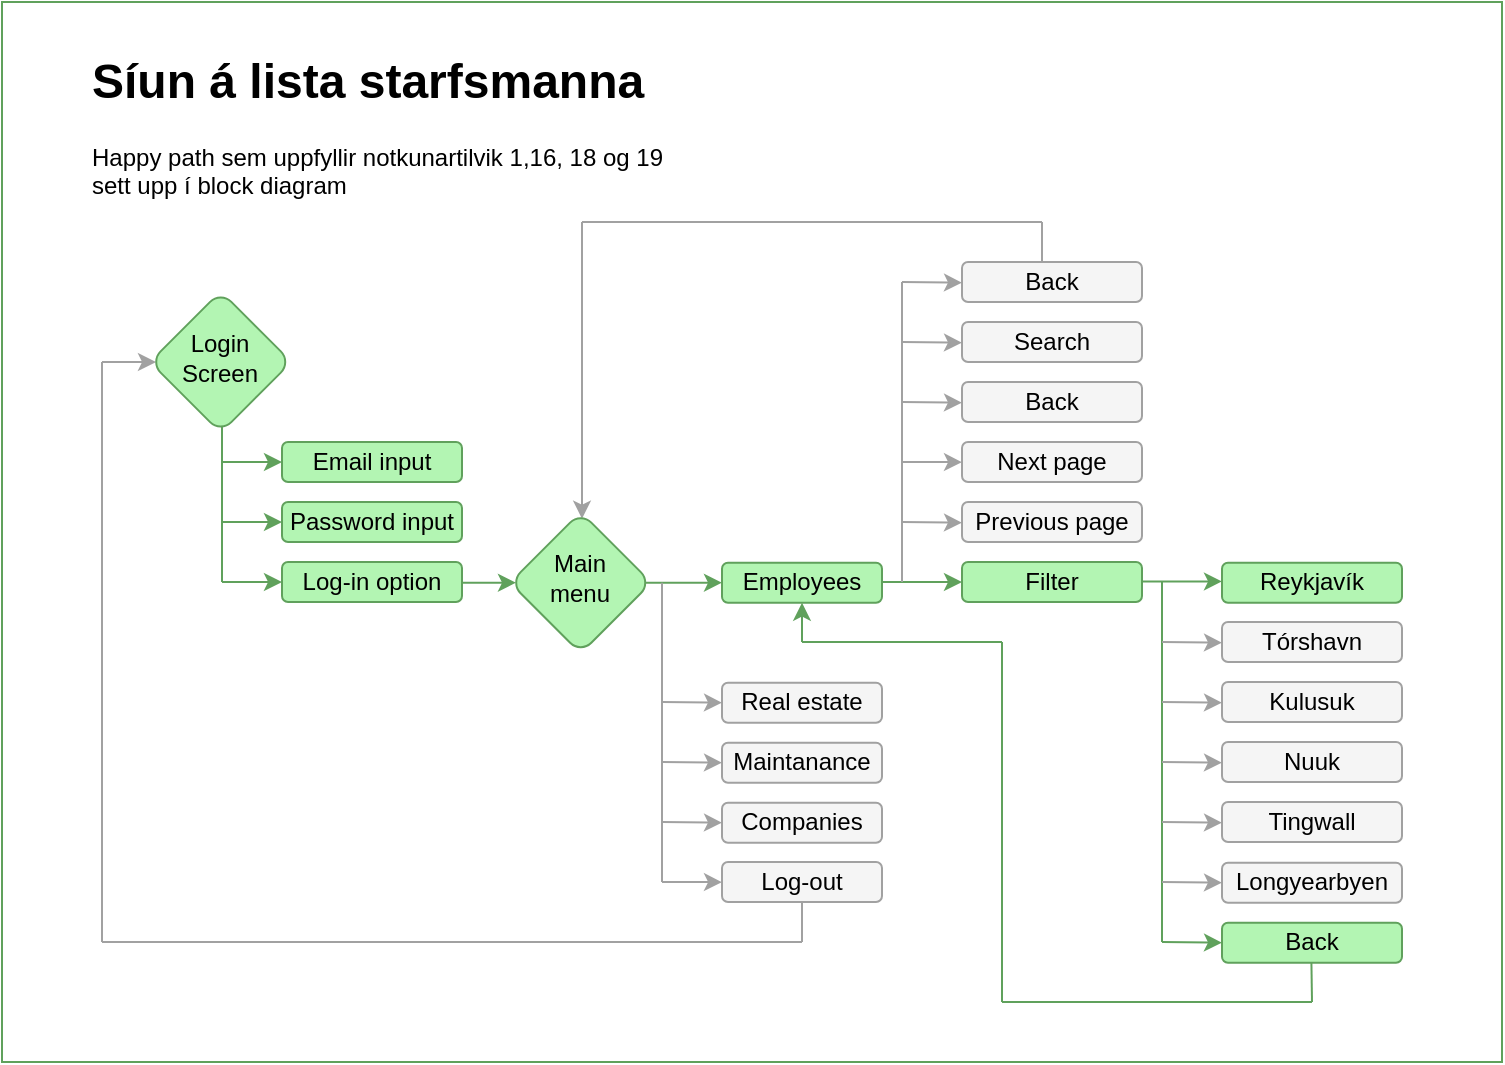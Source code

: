 <mxfile version="15.8.3" type="device"><diagram id="TfNnC_xB2ZVWpbqbb6V1" name="Page-1"><mxGraphModel dx="1996" dy="1654" grid="1" gridSize="10" guides="1" tooltips="1" connect="1" arrows="1" fold="1" page="1" pageScale="1" pageWidth="850" pageHeight="1100" math="0" shadow="0"><root><mxCell id="0"/><mxCell id="1" parent="0"/><mxCell id="5kz0SOrg-EB1iC0luWqF-140" value="" style="rounded=0;whiteSpace=wrap;html=1;strokeColor=#60A15C;fillColor=#FFFFFF;align=left;" vertex="1" parent="1"><mxGeometry x="-20" y="-10" width="750" height="530" as="geometry"/></mxCell><mxCell id="5kz0SOrg-EB1iC0luWqF-76" value="" style="endArrow=classic;html=1;rounded=0;strokeColor=#60A15C;fillColor=#E3E3E3;" edge="1" parent="1"><mxGeometry width="50" height="50" relative="1" as="geometry"><mxPoint x="525" y="279.71" as="sourcePoint"/><mxPoint x="590" y="279.71" as="targetPoint"/></mxGeometry></mxCell><mxCell id="5kz0SOrg-EB1iC0luWqF-39" value="" style="endArrow=classic;html=1;rounded=0;strokeColor=#60A15C;fillColor=#E3E3E3;" edge="1" parent="1"><mxGeometry width="50" height="50" relative="1" as="geometry"><mxPoint x="283" y="280.36" as="sourcePoint"/><mxPoint x="340" y="280.36" as="targetPoint"/></mxGeometry></mxCell><mxCell id="5kz0SOrg-EB1iC0luWqF-35" value="" style="endArrow=none;html=1;rounded=0;strokeColor=#60A15C;fillColor=#E3E3E3;" edge="1" parent="1"><mxGeometry width="50" height="50" relative="1" as="geometry"><mxPoint x="90" y="280" as="sourcePoint"/><mxPoint x="90" y="190" as="targetPoint"/></mxGeometry></mxCell><mxCell id="5kz0SOrg-EB1iC0luWqF-36" value="" style="endArrow=classic;html=1;rounded=0;strokeColor=#60A15C;fillColor=#E3E3E3;" edge="1" parent="1"><mxGeometry width="50" height="50" relative="1" as="geometry"><mxPoint x="180" y="280.36" as="sourcePoint"/><mxPoint x="237" y="280.36" as="targetPoint"/></mxGeometry></mxCell><mxCell id="5kz0SOrg-EB1iC0luWqF-32" value="" style="endArrow=classic;html=1;rounded=0;strokeColor=#60A15C;fillColor=#E3E3E3;" edge="1" parent="1"><mxGeometry width="50" height="50" relative="1" as="geometry"><mxPoint x="90" y="220" as="sourcePoint"/><mxPoint x="120" y="220" as="targetPoint"/></mxGeometry></mxCell><mxCell id="5kz0SOrg-EB1iC0luWqF-1" value="&lt;h1&gt;Síun á lista starfsmanna&amp;nbsp;&lt;/h1&gt;&lt;p&gt;Happy path sem uppfyllir notkunartilvik 1,16, 18 og 19 sett upp í block diagram&lt;/p&gt;" style="text;html=1;strokeColor=none;fillColor=none;spacing=5;spacingTop=-20;whiteSpace=wrap;overflow=hidden;rounded=0;" vertex="1" parent="1"><mxGeometry x="20" y="10" width="300" height="120" as="geometry"/></mxCell><mxCell id="5kz0SOrg-EB1iC0luWqF-6" value="Log-in option" style="rounded=1;whiteSpace=wrap;html=1;fillColor=#B3F5B3;strokeColor=#60A15C;" vertex="1" parent="1"><mxGeometry x="120" y="270" width="90" height="20" as="geometry"/></mxCell><mxCell id="5kz0SOrg-EB1iC0luWqF-8" value="Email input" style="rounded=1;whiteSpace=wrap;html=1;fillColor=#B3F5B3;strokeColor=#60A15C;" vertex="1" parent="1"><mxGeometry x="120" y="210" width="90" height="20" as="geometry"/></mxCell><mxCell id="5kz0SOrg-EB1iC0luWqF-17" value="Password input" style="rounded=1;whiteSpace=wrap;html=1;fillColor=#B3F5B3;strokeColor=#60A15C;" vertex="1" parent="1"><mxGeometry x="120" y="240" width="90" height="20" as="geometry"/></mxCell><mxCell id="5kz0SOrg-EB1iC0luWqF-23" value="Employees" style="rounded=1;whiteSpace=wrap;html=1;fillColor=#B3F5B3;strokeColor=#60A15C;" vertex="1" parent="1"><mxGeometry x="340" y="270.36" width="80" height="20" as="geometry"/></mxCell><mxCell id="5kz0SOrg-EB1iC0luWqF-33" value="" style="endArrow=classic;html=1;rounded=0;strokeColor=#60A15C;fillColor=#E3E3E3;" edge="1" parent="1"><mxGeometry width="50" height="50" relative="1" as="geometry"><mxPoint x="90" y="250" as="sourcePoint"/><mxPoint x="120" y="250" as="targetPoint"/></mxGeometry></mxCell><mxCell id="5kz0SOrg-EB1iC0luWqF-34" value="" style="endArrow=classic;html=1;rounded=0;strokeColor=#60A15C;fillColor=#E3E3E3;" edge="1" parent="1"><mxGeometry width="50" height="50" relative="1" as="geometry"><mxPoint x="90" y="280" as="sourcePoint"/><mxPoint x="120" y="280" as="targetPoint"/></mxGeometry></mxCell><mxCell id="5kz0SOrg-EB1iC0luWqF-40" value="Real estate" style="rounded=1;whiteSpace=wrap;html=1;fillColor=#F5F5F5;strokeColor=#A1A1A1;" vertex="1" parent="1"><mxGeometry x="340" y="330.36" width="80" height="20" as="geometry"/></mxCell><mxCell id="5kz0SOrg-EB1iC0luWqF-41" value="Maintanance" style="rounded=1;whiteSpace=wrap;html=1;fillColor=#F5F5F5;strokeColor=#A1A1A1;" vertex="1" parent="1"><mxGeometry x="340" y="360.36" width="80" height="20" as="geometry"/></mxCell><mxCell id="5kz0SOrg-EB1iC0luWqF-44" value="Log-out" style="rounded=1;whiteSpace=wrap;html=1;fillColor=#F5F5F5;strokeColor=#A1A1A1;" vertex="1" parent="1"><mxGeometry x="340" y="420" width="80" height="20" as="geometry"/></mxCell><mxCell id="5kz0SOrg-EB1iC0luWqF-45" value="" style="endArrow=classic;html=1;rounded=0;strokeColor=#A1A1A1;fillColor=#E3E3E3;" edge="1" parent="1"><mxGeometry width="50" height="50" relative="1" as="geometry"><mxPoint x="310" y="340" as="sourcePoint"/><mxPoint x="340" y="340.36" as="targetPoint"/></mxGeometry></mxCell><mxCell id="5kz0SOrg-EB1iC0luWqF-46" value="" style="endArrow=classic;html=1;rounded=0;strokeColor=#A1A1A1;fillColor=#E3E3E3;" edge="1" parent="1"><mxGeometry width="50" height="50" relative="1" as="geometry"><mxPoint x="310" y="370" as="sourcePoint"/><mxPoint x="340" y="370.36" as="targetPoint"/></mxGeometry></mxCell><mxCell id="5kz0SOrg-EB1iC0luWqF-50" value="" style="endArrow=none;html=1;rounded=0;strokeColor=#A1A1A1;fillColor=#E3E3E3;" edge="1" parent="1"><mxGeometry width="50" height="50" relative="1" as="geometry"><mxPoint x="30" y="460" as="sourcePoint"/><mxPoint x="30" y="170" as="targetPoint"/></mxGeometry></mxCell><mxCell id="5kz0SOrg-EB1iC0luWqF-51" value="" style="endArrow=classic;html=1;rounded=0;strokeColor=#A1A1A1;fillColor=#E3E3E3;" edge="1" parent="1"><mxGeometry width="50" height="50" relative="1" as="geometry"><mxPoint x="30" y="170" as="sourcePoint"/><mxPoint x="57" y="170" as="targetPoint"/></mxGeometry></mxCell><mxCell id="5kz0SOrg-EB1iC0luWqF-53" value="" style="endArrow=none;html=1;rounded=0;strokeColor=#A1A1A1;fillColor=#E3E3E3;" edge="1" parent="1"><mxGeometry width="50" height="50" relative="1" as="geometry"><mxPoint x="30" y="460" as="sourcePoint"/><mxPoint x="380" y="460" as="targetPoint"/></mxGeometry></mxCell><mxCell id="5kz0SOrg-EB1iC0luWqF-54" value="" style="endArrow=none;html=1;rounded=0;strokeColor=#A1A1A1;fillColor=#E3E3E3;" edge="1" parent="1"><mxGeometry width="50" height="50" relative="1" as="geometry"><mxPoint x="310" y="430" as="sourcePoint"/><mxPoint x="310" y="280.36" as="targetPoint"/></mxGeometry></mxCell><mxCell id="5kz0SOrg-EB1iC0luWqF-55" value="" style="endArrow=classic;html=1;rounded=0;strokeColor=#A1A1A1;fillColor=#E3E3E3;" edge="1" parent="1"><mxGeometry width="50" height="50" relative="1" as="geometry"><mxPoint x="310" y="430" as="sourcePoint"/><mxPoint x="340" y="430.07" as="targetPoint"/></mxGeometry></mxCell><mxCell id="5kz0SOrg-EB1iC0luWqF-56" value="" style="endArrow=none;html=1;rounded=0;strokeColor=#A1A1A1;fillColor=#E3E3E3;" edge="1" parent="1"><mxGeometry width="50" height="50" relative="1" as="geometry"><mxPoint x="380" y="460" as="sourcePoint"/><mxPoint x="380" y="440" as="targetPoint"/></mxGeometry></mxCell><mxCell id="5kz0SOrg-EB1iC0luWqF-57" value="Search" style="rounded=1;whiteSpace=wrap;html=1;fillColor=#F5F5F5;strokeColor=#A1A1A1;" vertex="1" parent="1"><mxGeometry x="460" y="150" width="90" height="20" as="geometry"/></mxCell><mxCell id="5kz0SOrg-EB1iC0luWqF-58" value="Back" style="rounded=1;whiteSpace=wrap;html=1;fillColor=#F5F5F5;strokeColor=#A1A1A1;" vertex="1" parent="1"><mxGeometry x="460" y="180" width="90" height="20" as="geometry"/></mxCell><mxCell id="5kz0SOrg-EB1iC0luWqF-59" value="Next page" style="rounded=1;whiteSpace=wrap;html=1;fillColor=#F5F5F5;strokeColor=#A1A1A1;" vertex="1" parent="1"><mxGeometry x="460" y="210" width="90" height="20" as="geometry"/></mxCell><mxCell id="5kz0SOrg-EB1iC0luWqF-60" value="Previous page" style="rounded=1;whiteSpace=wrap;html=1;fillColor=#F5F5F5;strokeColor=#A1A1A1;" vertex="1" parent="1"><mxGeometry x="460" y="240" width="90" height="20" as="geometry"/></mxCell><mxCell id="5kz0SOrg-EB1iC0luWqF-61" value="Filter" style="rounded=1;whiteSpace=wrap;html=1;fillColor=#B3F5B3;strokeColor=#60A15C;" vertex="1" parent="1"><mxGeometry x="460" y="270" width="90" height="20" as="geometry"/></mxCell><mxCell id="5kz0SOrg-EB1iC0luWqF-62" value="" style="endArrow=classic;html=1;rounded=0;strokeColor=#A1A1A1;fillColor=#E3E3E3;" edge="1" parent="1"><mxGeometry width="50" height="50" relative="1" as="geometry"><mxPoint x="430" y="160" as="sourcePoint"/><mxPoint x="460" y="160.36" as="targetPoint"/></mxGeometry></mxCell><mxCell id="5kz0SOrg-EB1iC0luWqF-63" value="" style="endArrow=classic;html=1;rounded=0;strokeColor=#A1A1A1;fillColor=#E3E3E3;" edge="1" parent="1"><mxGeometry width="50" height="50" relative="1" as="geometry"><mxPoint x="430" y="190" as="sourcePoint"/><mxPoint x="460" y="190.36" as="targetPoint"/></mxGeometry></mxCell><mxCell id="5kz0SOrg-EB1iC0luWqF-64" value="" style="endArrow=classic;html=1;rounded=0;strokeColor=#A1A1A1;fillColor=#E3E3E3;" edge="1" parent="1"><mxGeometry width="50" height="50" relative="1" as="geometry"><mxPoint x="430" y="220" as="sourcePoint"/><mxPoint x="460" y="220.07" as="targetPoint"/></mxGeometry></mxCell><mxCell id="5kz0SOrg-EB1iC0luWqF-65" value="" style="endArrow=classic;html=1;rounded=0;strokeColor=#A1A1A1;fillColor=#E3E3E3;" edge="1" parent="1"><mxGeometry width="50" height="50" relative="1" as="geometry"><mxPoint x="430" y="250" as="sourcePoint"/><mxPoint x="460" y="250.36" as="targetPoint"/></mxGeometry></mxCell><mxCell id="5kz0SOrg-EB1iC0luWqF-66" value="" style="endArrow=classic;html=1;rounded=0;strokeColor=#60A15C;fillColor=#E3E3E3;" edge="1" parent="1"><mxGeometry width="50" height="50" relative="1" as="geometry"><mxPoint x="420" y="280" as="sourcePoint"/><mxPoint x="460" y="280" as="targetPoint"/></mxGeometry></mxCell><mxCell id="5kz0SOrg-EB1iC0luWqF-68" value="" style="endArrow=none;html=1;rounded=0;strokeColor=#A1A1A1;fillColor=#E3E3E3;" edge="1" parent="1"><mxGeometry width="50" height="50" relative="1" as="geometry"><mxPoint x="430" y="280" as="sourcePoint"/><mxPoint x="430" y="130" as="targetPoint"/></mxGeometry></mxCell><mxCell id="5kz0SOrg-EB1iC0luWqF-69" value="Back" style="rounded=1;whiteSpace=wrap;html=1;fillColor=#F5F5F5;strokeColor=#A1A1A1;" vertex="1" parent="1"><mxGeometry x="460" y="120" width="90" height="20" as="geometry"/></mxCell><mxCell id="5kz0SOrg-EB1iC0luWqF-70" value="" style="endArrow=classic;html=1;rounded=0;strokeColor=#A1A1A1;fillColor=#E3E3E3;" edge="1" parent="1"><mxGeometry width="50" height="50" relative="1" as="geometry"><mxPoint x="430" y="130" as="sourcePoint"/><mxPoint x="460" y="130.36" as="targetPoint"/></mxGeometry></mxCell><mxCell id="5kz0SOrg-EB1iC0luWqF-72" value="" style="endArrow=none;html=1;rounded=0;strokeColor=#A1A1A1;fillColor=#E3E3E3;" edge="1" parent="1"><mxGeometry width="50" height="50" relative="1" as="geometry"><mxPoint x="500" y="120" as="sourcePoint"/><mxPoint x="500" y="100" as="targetPoint"/></mxGeometry></mxCell><mxCell id="5kz0SOrg-EB1iC0luWqF-74" value="" style="endArrow=none;html=1;rounded=0;strokeColor=#A1A1A1;fillColor=#E3E3E3;" edge="1" parent="1"><mxGeometry width="50" height="50" relative="1" as="geometry"><mxPoint x="270" y="100" as="sourcePoint"/><mxPoint x="500" y="100" as="targetPoint"/></mxGeometry></mxCell><mxCell id="5kz0SOrg-EB1iC0luWqF-75" value="" style="endArrow=classic;html=1;rounded=0;strokeColor=#A1A1A1;fillColor=#E3E3E3;" edge="1" parent="1"><mxGeometry width="50" height="50" relative="1" as="geometry"><mxPoint x="270" y="100" as="sourcePoint"/><mxPoint x="270" y="248.36" as="targetPoint"/></mxGeometry></mxCell><mxCell id="5kz0SOrg-EB1iC0luWqF-79" value="Tingwall" style="rounded=1;whiteSpace=wrap;html=1;fillColor=#F5F5F5;strokeColor=#A1A1A1;" vertex="1" parent="1"><mxGeometry x="590" y="390" width="90" height="20" as="geometry"/></mxCell><mxCell id="5kz0SOrg-EB1iC0luWqF-80" value="" style="endArrow=none;html=1;rounded=0;strokeColor=#60A15C;fillColor=#E3E3E3;" edge="1" parent="1"><mxGeometry width="50" height="50" relative="1" as="geometry"><mxPoint x="560" y="460" as="sourcePoint"/><mxPoint x="560" y="280" as="targetPoint"/></mxGeometry></mxCell><mxCell id="5kz0SOrg-EB1iC0luWqF-81" value="Tórshavn" style="rounded=1;whiteSpace=wrap;html=1;fillColor=#F5F5F5;strokeColor=#A1A1A1;" vertex="1" parent="1"><mxGeometry x="590" y="300" width="90" height="20" as="geometry"/></mxCell><mxCell id="5kz0SOrg-EB1iC0luWqF-82" value="" style="endArrow=classic;html=1;rounded=0;strokeColor=#A1A1A1;fillColor=#E3E3E3;" edge="1" parent="1"><mxGeometry width="50" height="50" relative="1" as="geometry"><mxPoint x="560" y="310" as="sourcePoint"/><mxPoint x="590" y="310.36" as="targetPoint"/></mxGeometry></mxCell><mxCell id="5kz0SOrg-EB1iC0luWqF-97" value="Kulusuk" style="rounded=1;whiteSpace=wrap;html=1;fillColor=#F5F5F5;strokeColor=#A1A1A1;" vertex="1" parent="1"><mxGeometry x="590" y="330" width="90" height="20" as="geometry"/></mxCell><mxCell id="5kz0SOrg-EB1iC0luWqF-98" value="" style="endArrow=classic;html=1;rounded=0;strokeColor=#A1A1A1;fillColor=#E3E3E3;" edge="1" parent="1"><mxGeometry width="50" height="50" relative="1" as="geometry"><mxPoint x="560" y="340" as="sourcePoint"/><mxPoint x="590" y="340.36" as="targetPoint"/></mxGeometry></mxCell><mxCell id="5kz0SOrg-EB1iC0luWqF-99" value="Nuuk" style="rounded=1;whiteSpace=wrap;html=1;fillColor=#F5F5F5;strokeColor=#A1A1A1;" vertex="1" parent="1"><mxGeometry x="590" y="360" width="90" height="20" as="geometry"/></mxCell><mxCell id="5kz0SOrg-EB1iC0luWqF-100" value="" style="endArrow=classic;html=1;rounded=0;strokeColor=#A1A1A1;fillColor=#E3E3E3;" edge="1" parent="1"><mxGeometry width="50" height="50" relative="1" as="geometry"><mxPoint x="560" y="370" as="sourcePoint"/><mxPoint x="590" y="370.36" as="targetPoint"/></mxGeometry></mxCell><mxCell id="5kz0SOrg-EB1iC0luWqF-101" value="Reykjavík" style="rounded=1;whiteSpace=wrap;html=1;fillColor=#B3F5B3;strokeColor=#60A15C;" vertex="1" parent="1"><mxGeometry x="590" y="270.36" width="90" height="20" as="geometry"/></mxCell><mxCell id="5kz0SOrg-EB1iC0luWqF-102" value="" style="endArrow=classic;html=1;rounded=0;strokeColor=#A1A1A1;fillColor=#E3E3E3;" edge="1" parent="1"><mxGeometry width="50" height="50" relative="1" as="geometry"><mxPoint x="560" y="400" as="sourcePoint"/><mxPoint x="590" y="400.36" as="targetPoint"/></mxGeometry></mxCell><mxCell id="5kz0SOrg-EB1iC0luWqF-107" value="Companies" style="rounded=1;whiteSpace=wrap;html=1;fillColor=#F5F5F5;strokeColor=#A1A1A1;" vertex="1" parent="1"><mxGeometry x="340" y="390.36" width="80" height="20" as="geometry"/></mxCell><mxCell id="5kz0SOrg-EB1iC0luWqF-108" value="" style="endArrow=classic;html=1;rounded=0;strokeColor=#A1A1A1;fillColor=#E3E3E3;" edge="1" parent="1"><mxGeometry width="50" height="50" relative="1" as="geometry"><mxPoint x="310" y="400" as="sourcePoint"/><mxPoint x="340" y="400.36" as="targetPoint"/></mxGeometry></mxCell><mxCell id="5kz0SOrg-EB1iC0luWqF-109" value="Longyearbyen" style="rounded=1;whiteSpace=wrap;html=1;fillColor=#F5F5F5;strokeColor=#A1A1A1;" vertex="1" parent="1"><mxGeometry x="590" y="420.36" width="90" height="20" as="geometry"/></mxCell><mxCell id="5kz0SOrg-EB1iC0luWqF-110" value="" style="endArrow=classic;html=1;rounded=0;strokeColor=#A1A1A1;fillColor=#E3E3E3;" edge="1" parent="1"><mxGeometry width="50" height="50" relative="1" as="geometry"><mxPoint x="560" y="430" as="sourcePoint"/><mxPoint x="590" y="430.36" as="targetPoint"/></mxGeometry></mxCell><mxCell id="5kz0SOrg-EB1iC0luWqF-28" value="" style="rounded=1;whiteSpace=wrap;html=1;strokeColor=#60A15C;fillColor=#B3F5B3;rotation=45;" vertex="1" parent="1"><mxGeometry x="244.36" y="255.36" width="50" height="50" as="geometry"/></mxCell><mxCell id="5kz0SOrg-EB1iC0luWqF-29" value="Main menu" style="text;html=1;strokeColor=none;fillColor=none;align=center;verticalAlign=middle;whiteSpace=wrap;rounded=0;" vertex="1" parent="1"><mxGeometry x="239.36" y="263.36" width="60" height="30" as="geometry"/></mxCell><mxCell id="5kz0SOrg-EB1iC0luWqF-14" value="" style="rounded=1;whiteSpace=wrap;html=1;strokeColor=#60A15C;fillColor=#B3F5B3;rotation=45;" vertex="1" parent="1"><mxGeometry x="64.36" y="145" width="50" height="50" as="geometry"/></mxCell><mxCell id="5kz0SOrg-EB1iC0luWqF-15" value="Login Screen" style="text;html=1;strokeColor=none;fillColor=none;align=center;verticalAlign=middle;whiteSpace=wrap;rounded=0;" vertex="1" parent="1"><mxGeometry x="59.36" y="153" width="60" height="30" as="geometry"/></mxCell><mxCell id="5kz0SOrg-EB1iC0luWqF-117" value="Back" style="rounded=1;whiteSpace=wrap;html=1;fillColor=#B3F5B3;strokeColor=#60A15C;" vertex="1" parent="1"><mxGeometry x="590" y="450.36" width="90" height="20" as="geometry"/></mxCell><mxCell id="5kz0SOrg-EB1iC0luWqF-118" value="" style="endArrow=classic;html=1;rounded=0;strokeColor=#60A15C;fillColor=#E3E3E3;" edge="1" parent="1"><mxGeometry width="50" height="50" relative="1" as="geometry"><mxPoint x="560" y="460" as="sourcePoint"/><mxPoint x="590" y="460.36" as="targetPoint"/></mxGeometry></mxCell><mxCell id="5kz0SOrg-EB1iC0luWqF-119" value="" style="endArrow=none;html=1;rounded=0;strokeColor=#60A15C;fillColor=#E3E3E3;" edge="1" parent="1"><mxGeometry width="50" height="50" relative="1" as="geometry"><mxPoint x="635" y="490" as="sourcePoint"/><mxPoint x="634.71" y="470.36" as="targetPoint"/></mxGeometry></mxCell><mxCell id="5kz0SOrg-EB1iC0luWqF-120" value="" style="endArrow=none;html=1;rounded=0;strokeColor=#60A15C;fillColor=#E3E3E3;" edge="1" parent="1"><mxGeometry width="50" height="50" relative="1" as="geometry"><mxPoint x="480" y="490" as="sourcePoint"/><mxPoint x="635" y="490" as="targetPoint"/></mxGeometry></mxCell><mxCell id="5kz0SOrg-EB1iC0luWqF-121" value="" style="endArrow=none;html=1;rounded=0;strokeColor=#60A15C;fillColor=#E3E3E3;" edge="1" parent="1"><mxGeometry width="50" height="50" relative="1" as="geometry"><mxPoint x="380" y="310" as="sourcePoint"/><mxPoint x="480" y="310" as="targetPoint"/></mxGeometry></mxCell><mxCell id="5kz0SOrg-EB1iC0luWqF-122" value="" style="endArrow=classic;html=1;rounded=0;strokeColor=#60A15C;fillColor=#E3E3E3;" edge="1" parent="1"><mxGeometry width="50" height="50" relative="1" as="geometry"><mxPoint x="380" y="310" as="sourcePoint"/><mxPoint x="380" y="290.36" as="targetPoint"/></mxGeometry></mxCell><mxCell id="5kz0SOrg-EB1iC0luWqF-123" value="" style="endArrow=none;html=1;rounded=0;strokeColor=#60A15C;fillColor=#E3E3E3;" edge="1" parent="1"><mxGeometry width="50" height="50" relative="1" as="geometry"><mxPoint x="480" y="310" as="sourcePoint"/><mxPoint x="480" y="490" as="targetPoint"/></mxGeometry></mxCell></root></mxGraphModel></diagram></mxfile>